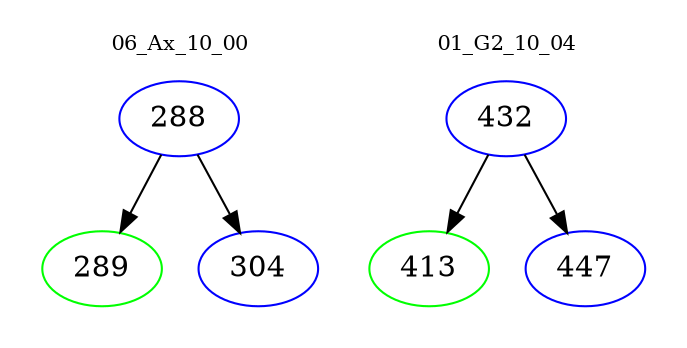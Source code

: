 digraph{
subgraph cluster_0 {
color = white
label = "06_Ax_10_00";
fontsize=10;
T0_288 [label="288", color="blue"]
T0_288 -> T0_289 [color="black"]
T0_289 [label="289", color="green"]
T0_288 -> T0_304 [color="black"]
T0_304 [label="304", color="blue"]
}
subgraph cluster_1 {
color = white
label = "01_G2_10_04";
fontsize=10;
T1_432 [label="432", color="blue"]
T1_432 -> T1_413 [color="black"]
T1_413 [label="413", color="green"]
T1_432 -> T1_447 [color="black"]
T1_447 [label="447", color="blue"]
}
}
